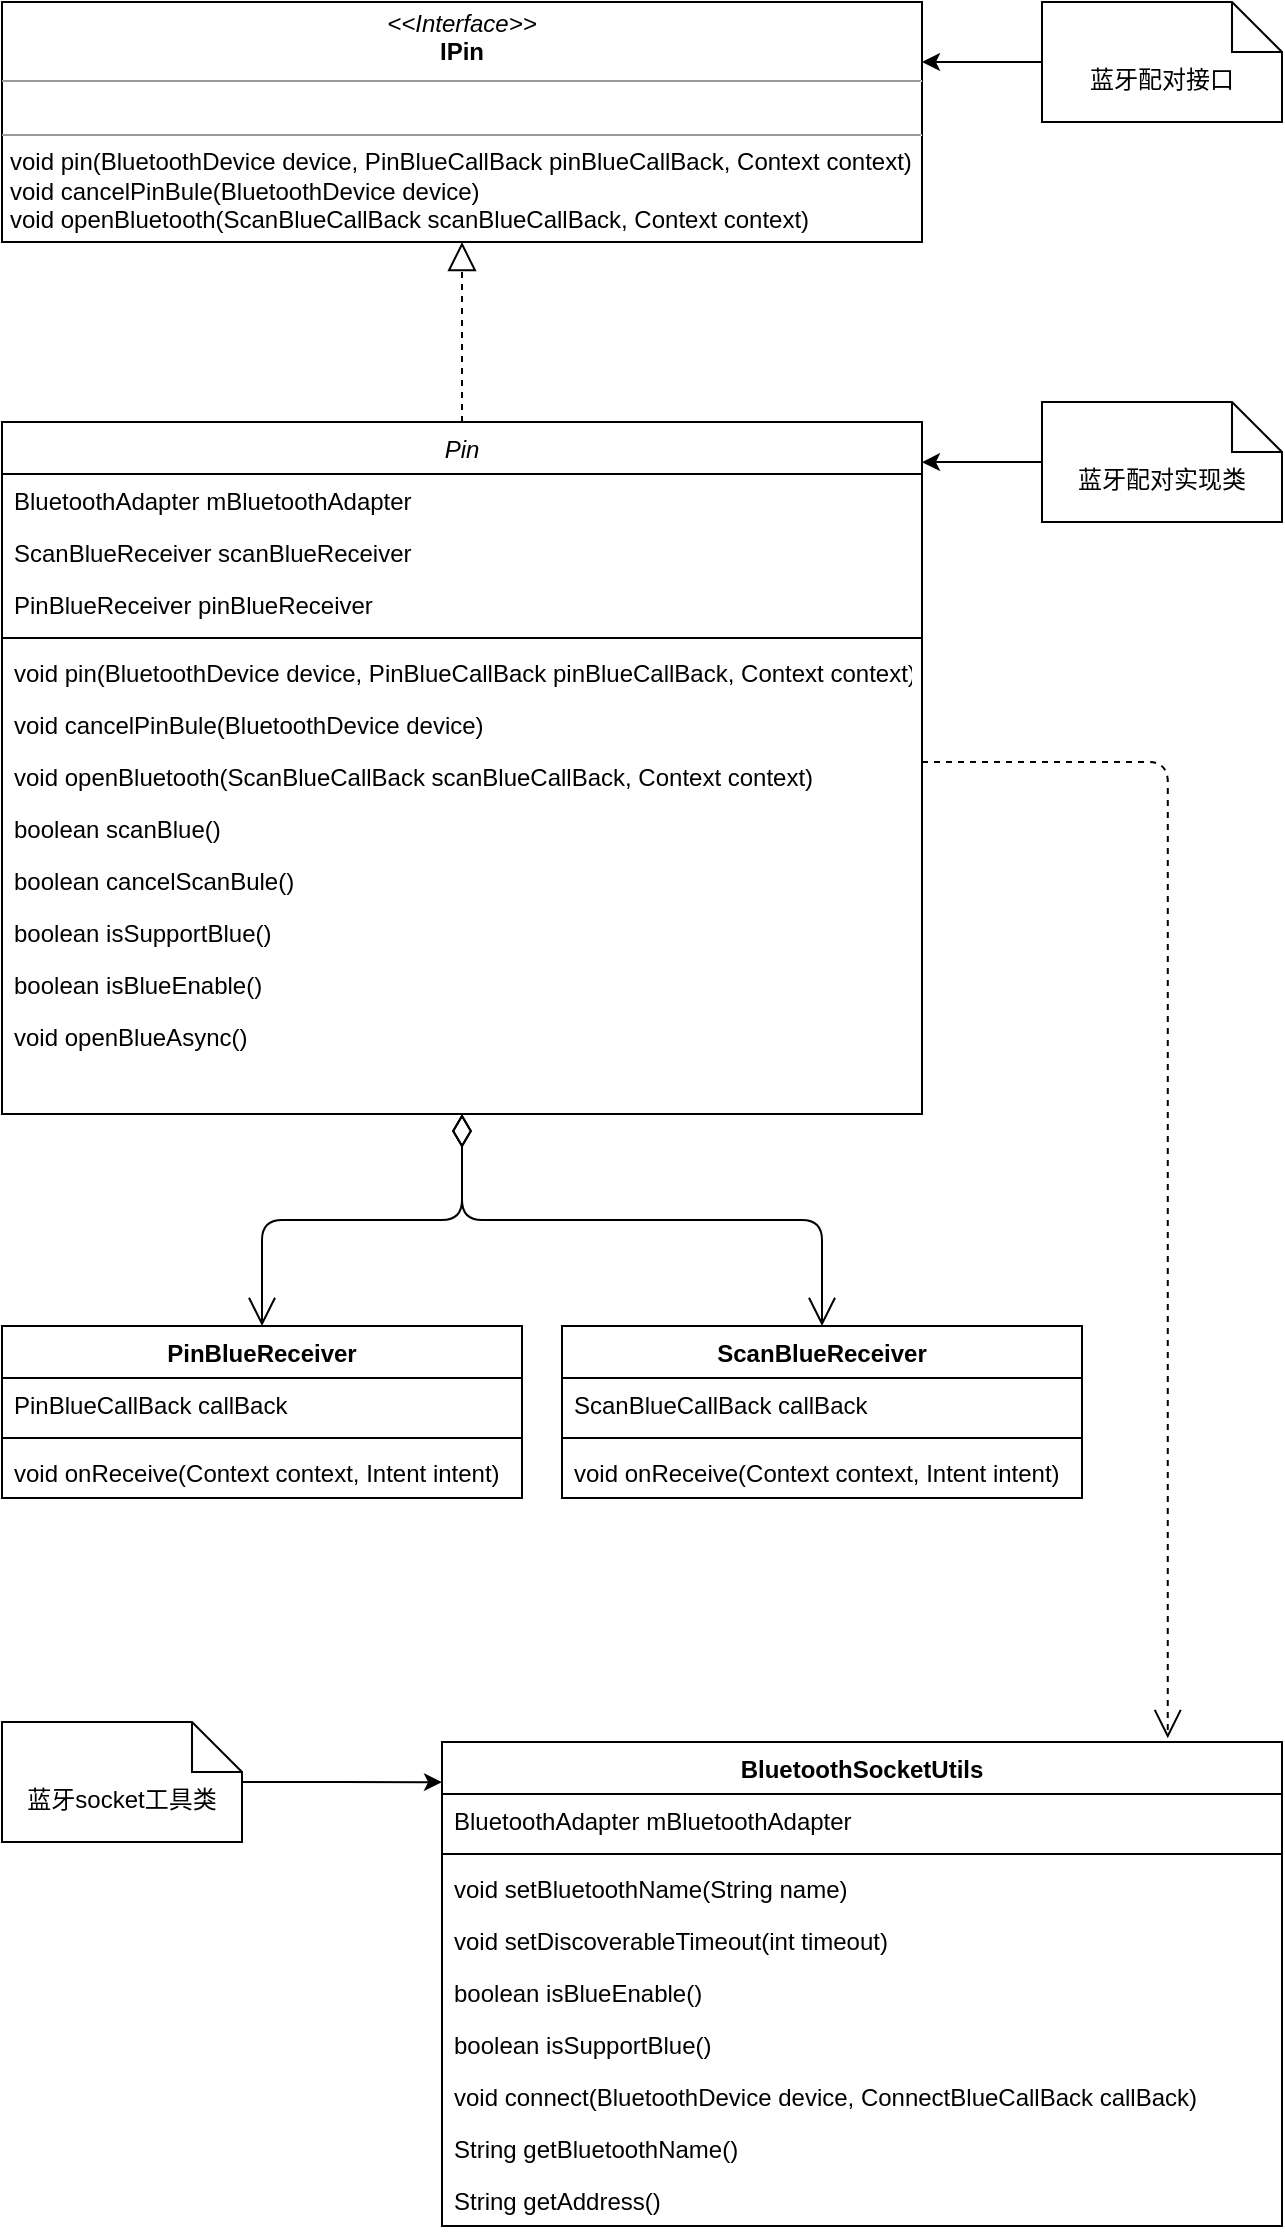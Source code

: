 <mxfile version="13.10.6" type="github">
  <diagram id="0igT6Z8USLS9-a0kmWIc" name="Page-1">
    <mxGraphModel dx="1422" dy="1931" grid="1" gridSize="10" guides="1" tooltips="1" connect="1" arrows="1" fold="1" page="1" pageScale="1" pageWidth="827" pageHeight="1169" math="0" shadow="0">
      <root>
        <mxCell id="0" />
        <mxCell id="1" parent="0" />
        <mxCell id="M-jWcVCXZFEZKFXjyS6u-1" value="Pin" style="swimlane;fontStyle=2;align=center;verticalAlign=top;childLayout=stackLayout;horizontal=1;startSize=26;horizontalStack=0;resizeParent=1;resizeLast=0;collapsible=1;marginBottom=0;rounded=0;shadow=0;strokeWidth=1;" parent="1" vertex="1">
          <mxGeometry x="100" y="-140" width="460" height="346" as="geometry">
            <mxRectangle x="230" y="140" width="160" height="26" as="alternateBounds" />
          </mxGeometry>
        </mxCell>
        <mxCell id="M-jWcVCXZFEZKFXjyS6u-2" value="BluetoothAdapter mBluetoothAdapter" style="text;align=left;verticalAlign=top;spacingLeft=4;spacingRight=4;overflow=hidden;rotatable=0;points=[[0,0.5],[1,0.5]];portConstraint=eastwest;" parent="M-jWcVCXZFEZKFXjyS6u-1" vertex="1">
          <mxGeometry y="26" width="460" height="26" as="geometry" />
        </mxCell>
        <mxCell id="M-jWcVCXZFEZKFXjyS6u-3" value="ScanBlueReceiver scanBlueReceiver" style="text;align=left;verticalAlign=top;spacingLeft=4;spacingRight=4;overflow=hidden;rotatable=0;points=[[0,0.5],[1,0.5]];portConstraint=eastwest;rounded=0;shadow=0;html=0;" parent="M-jWcVCXZFEZKFXjyS6u-1" vertex="1">
          <mxGeometry y="52" width="460" height="26" as="geometry" />
        </mxCell>
        <mxCell id="M-jWcVCXZFEZKFXjyS6u-4" value="PinBlueReceiver pinBlueReceiver" style="text;align=left;verticalAlign=top;spacingLeft=4;spacingRight=4;overflow=hidden;rotatable=0;points=[[0,0.5],[1,0.5]];portConstraint=eastwest;rounded=0;shadow=0;html=0;" parent="M-jWcVCXZFEZKFXjyS6u-1" vertex="1">
          <mxGeometry y="78" width="460" height="26" as="geometry" />
        </mxCell>
        <mxCell id="M-jWcVCXZFEZKFXjyS6u-5" value="" style="line;html=1;strokeWidth=1;align=left;verticalAlign=middle;spacingTop=-1;spacingLeft=3;spacingRight=3;rotatable=0;labelPosition=right;points=[];portConstraint=eastwest;" parent="M-jWcVCXZFEZKFXjyS6u-1" vertex="1">
          <mxGeometry y="104" width="460" height="8" as="geometry" />
        </mxCell>
        <mxCell id="M-jWcVCXZFEZKFXjyS6u-6" value="void pin(BluetoothDevice device, PinBlueCallBack pinBlueCallBack, Context context)" style="text;align=left;verticalAlign=top;spacingLeft=4;spacingRight=4;overflow=hidden;rotatable=0;points=[[0,0.5],[1,0.5]];portConstraint=eastwest;" parent="M-jWcVCXZFEZKFXjyS6u-1" vertex="1">
          <mxGeometry y="112" width="460" height="26" as="geometry" />
        </mxCell>
        <mxCell id="M-jWcVCXZFEZKFXjyS6u-7" value="void cancelPinBule(BluetoothDevice device)" style="text;align=left;verticalAlign=top;spacingLeft=4;spacingRight=4;overflow=hidden;rotatable=0;points=[[0,0.5],[1,0.5]];portConstraint=eastwest;" parent="M-jWcVCXZFEZKFXjyS6u-1" vertex="1">
          <mxGeometry y="138" width="460" height="26" as="geometry" />
        </mxCell>
        <mxCell id="M-jWcVCXZFEZKFXjyS6u-8" value="void openBluetooth(ScanBlueCallBack scanBlueCallBack, Context context)" style="text;align=left;verticalAlign=top;spacingLeft=4;spacingRight=4;overflow=hidden;rotatable=0;points=[[0,0.5],[1,0.5]];portConstraint=eastwest;" parent="M-jWcVCXZFEZKFXjyS6u-1" vertex="1">
          <mxGeometry y="164" width="460" height="26" as="geometry" />
        </mxCell>
        <mxCell id="M-jWcVCXZFEZKFXjyS6u-9" value="boolean scanBlue()" style="text;align=left;verticalAlign=top;spacingLeft=4;spacingRight=4;overflow=hidden;rotatable=0;points=[[0,0.5],[1,0.5]];portConstraint=eastwest;" parent="M-jWcVCXZFEZKFXjyS6u-1" vertex="1">
          <mxGeometry y="190" width="460" height="26" as="geometry" />
        </mxCell>
        <mxCell id="M-jWcVCXZFEZKFXjyS6u-10" value="boolean cancelScanBule()" style="text;align=left;verticalAlign=top;spacingLeft=4;spacingRight=4;overflow=hidden;rotatable=0;points=[[0,0.5],[1,0.5]];portConstraint=eastwest;" parent="M-jWcVCXZFEZKFXjyS6u-1" vertex="1">
          <mxGeometry y="216" width="460" height="26" as="geometry" />
        </mxCell>
        <mxCell id="M-jWcVCXZFEZKFXjyS6u-11" value="boolean isSupportBlue()" style="text;align=left;verticalAlign=top;spacingLeft=4;spacingRight=4;overflow=hidden;rotatable=0;points=[[0,0.5],[1,0.5]];portConstraint=eastwest;" parent="M-jWcVCXZFEZKFXjyS6u-1" vertex="1">
          <mxGeometry y="242" width="460" height="26" as="geometry" />
        </mxCell>
        <mxCell id="M-jWcVCXZFEZKFXjyS6u-12" value="boolean isBlueEnable()" style="text;align=left;verticalAlign=top;spacingLeft=4;spacingRight=4;overflow=hidden;rotatable=0;points=[[0,0.5],[1,0.5]];portConstraint=eastwest;" parent="M-jWcVCXZFEZKFXjyS6u-1" vertex="1">
          <mxGeometry y="268" width="460" height="26" as="geometry" />
        </mxCell>
        <mxCell id="M-jWcVCXZFEZKFXjyS6u-13" value="void openBlueAsync()" style="text;align=left;verticalAlign=top;spacingLeft=4;spacingRight=4;overflow=hidden;rotatable=0;points=[[0,0.5],[1,0.5]];portConstraint=eastwest;" parent="M-jWcVCXZFEZKFXjyS6u-1" vertex="1">
          <mxGeometry y="294" width="460" height="26" as="geometry" />
        </mxCell>
        <mxCell id="M-jWcVCXZFEZKFXjyS6u-14" value="&lt;p style=&quot;margin: 0px ; margin-top: 4px ; text-align: center&quot;&gt;&lt;i&gt;&amp;lt;&amp;lt;Interface&amp;gt;&amp;gt;&lt;/i&gt;&lt;br&gt;&lt;b&gt;IPin&lt;/b&gt;&lt;br&gt;&lt;/p&gt;&lt;hr size=&quot;1&quot;&gt;&lt;p style=&quot;margin: 0px ; margin-left: 4px&quot;&gt;&lt;br&gt;&lt;/p&gt;&lt;hr size=&quot;1&quot;&gt;&lt;p style=&quot;margin: 0px ; margin-left: 4px&quot;&gt;void pin(BluetoothDevice device, PinBlueCallBack pinBlueCallBack, Context context)&lt;br&gt;void cancelPinBule(BluetoothDevice device)&lt;/p&gt;&lt;p style=&quot;margin: 0px ; margin-left: 4px&quot;&gt;void openBluetooth(ScanBlueCallBack scanBlueCallBack, Context context)&lt;br&gt;&lt;/p&gt;" style="verticalAlign=top;align=left;overflow=fill;fontSize=12;fontFamily=Helvetica;html=1;" parent="1" vertex="1">
          <mxGeometry x="100" y="-350" width="460" height="120" as="geometry" />
        </mxCell>
        <mxCell id="M-jWcVCXZFEZKFXjyS6u-15" value="" style="endArrow=block;dashed=1;endFill=0;endSize=12;html=1;" parent="1" source="M-jWcVCXZFEZKFXjyS6u-1" target="M-jWcVCXZFEZKFXjyS6u-14" edge="1">
          <mxGeometry width="160" relative="1" as="geometry">
            <mxPoint x="130" y="-180" as="sourcePoint" />
            <mxPoint x="290" y="-180" as="targetPoint" />
          </mxGeometry>
        </mxCell>
        <mxCell id="M-jWcVCXZFEZKFXjyS6u-16" style="edgeStyle=orthogonalEdgeStyle;rounded=0;orthogonalLoop=1;jettySize=auto;html=1;entryX=1;entryY=0.25;entryDx=0;entryDy=0;" parent="1" source="M-jWcVCXZFEZKFXjyS6u-17" target="M-jWcVCXZFEZKFXjyS6u-14" edge="1">
          <mxGeometry relative="1" as="geometry" />
        </mxCell>
        <mxCell id="M-jWcVCXZFEZKFXjyS6u-17" value="蓝牙配对接口" style="shape=note2;boundedLbl=1;whiteSpace=wrap;html=1;size=25;verticalAlign=top;align=center;" parent="1" vertex="1">
          <mxGeometry x="620" y="-350" width="120" height="60" as="geometry" />
        </mxCell>
        <mxCell id="M-jWcVCXZFEZKFXjyS6u-18" style="edgeStyle=orthogonalEdgeStyle;rounded=0;orthogonalLoop=1;jettySize=auto;html=1;entryX=1;entryY=0.058;entryDx=0;entryDy=0;entryPerimeter=0;" parent="1" source="M-jWcVCXZFEZKFXjyS6u-19" target="M-jWcVCXZFEZKFXjyS6u-1" edge="1">
          <mxGeometry relative="1" as="geometry">
            <mxPoint x="590" y="-117" as="targetPoint" />
          </mxGeometry>
        </mxCell>
        <mxCell id="M-jWcVCXZFEZKFXjyS6u-19" value="蓝牙配对实现类" style="shape=note2;boundedLbl=1;whiteSpace=wrap;html=1;size=25;verticalAlign=top;align=center;" parent="1" vertex="1">
          <mxGeometry x="620" y="-150" width="120" height="60" as="geometry" />
        </mxCell>
        <mxCell id="M-jWcVCXZFEZKFXjyS6u-20" value="ScanBlueReceiver" style="swimlane;fontStyle=1;align=center;verticalAlign=top;childLayout=stackLayout;horizontal=1;startSize=26;horizontalStack=0;resizeParent=1;resizeParentMax=0;resizeLast=0;collapsible=1;marginBottom=0;" parent="1" vertex="1">
          <mxGeometry x="380" y="312" width="260" height="86" as="geometry" />
        </mxCell>
        <mxCell id="M-jWcVCXZFEZKFXjyS6u-21" value="ScanBlueCallBack callBack" style="text;strokeColor=none;fillColor=none;align=left;verticalAlign=top;spacingLeft=4;spacingRight=4;overflow=hidden;rotatable=0;points=[[0,0.5],[1,0.5]];portConstraint=eastwest;" parent="M-jWcVCXZFEZKFXjyS6u-20" vertex="1">
          <mxGeometry y="26" width="260" height="26" as="geometry" />
        </mxCell>
        <mxCell id="M-jWcVCXZFEZKFXjyS6u-22" value="" style="line;strokeWidth=1;fillColor=none;align=left;verticalAlign=middle;spacingTop=-1;spacingLeft=3;spacingRight=3;rotatable=0;labelPosition=right;points=[];portConstraint=eastwest;" parent="M-jWcVCXZFEZKFXjyS6u-20" vertex="1">
          <mxGeometry y="52" width="260" height="8" as="geometry" />
        </mxCell>
        <mxCell id="M-jWcVCXZFEZKFXjyS6u-23" value="void onReceive(Context context, Intent intent)" style="text;strokeColor=none;fillColor=none;align=left;verticalAlign=top;spacingLeft=4;spacingRight=4;overflow=hidden;rotatable=0;points=[[0,0.5],[1,0.5]];portConstraint=eastwest;" parent="M-jWcVCXZFEZKFXjyS6u-20" vertex="1">
          <mxGeometry y="60" width="260" height="26" as="geometry" />
        </mxCell>
        <mxCell id="M-jWcVCXZFEZKFXjyS6u-24" value="PinBlueReceiver" style="swimlane;fontStyle=1;align=center;verticalAlign=top;childLayout=stackLayout;horizontal=1;startSize=26;horizontalStack=0;resizeParent=1;resizeParentMax=0;resizeLast=0;collapsible=1;marginBottom=0;" parent="1" vertex="1">
          <mxGeometry x="100" y="312" width="260" height="86" as="geometry" />
        </mxCell>
        <mxCell id="M-jWcVCXZFEZKFXjyS6u-25" value="PinBlueCallBack callBack" style="text;strokeColor=none;fillColor=none;align=left;verticalAlign=top;spacingLeft=4;spacingRight=4;overflow=hidden;rotatable=0;points=[[0,0.5],[1,0.5]];portConstraint=eastwest;" parent="M-jWcVCXZFEZKFXjyS6u-24" vertex="1">
          <mxGeometry y="26" width="260" height="26" as="geometry" />
        </mxCell>
        <mxCell id="M-jWcVCXZFEZKFXjyS6u-26" value="" style="line;strokeWidth=1;fillColor=none;align=left;verticalAlign=middle;spacingTop=-1;spacingLeft=3;spacingRight=3;rotatable=0;labelPosition=right;points=[];portConstraint=eastwest;" parent="M-jWcVCXZFEZKFXjyS6u-24" vertex="1">
          <mxGeometry y="52" width="260" height="8" as="geometry" />
        </mxCell>
        <mxCell id="M-jWcVCXZFEZKFXjyS6u-27" value="void onReceive(Context context, Intent intent)" style="text;strokeColor=none;fillColor=none;align=left;verticalAlign=top;spacingLeft=4;spacingRight=4;overflow=hidden;rotatable=0;points=[[0,0.5],[1,0.5]];portConstraint=eastwest;" parent="M-jWcVCXZFEZKFXjyS6u-24" vertex="1">
          <mxGeometry y="60" width="260" height="26" as="geometry" />
        </mxCell>
        <mxCell id="M-jWcVCXZFEZKFXjyS6u-28" value="" style="endArrow=open;html=1;endSize=12;startArrow=diamondThin;startSize=14;startFill=0;edgeStyle=orthogonalEdgeStyle;align=left;verticalAlign=bottom;exitX=0.5;exitY=1;exitDx=0;exitDy=0;" parent="1" source="M-jWcVCXZFEZKFXjyS6u-1" target="M-jWcVCXZFEZKFXjyS6u-20" edge="1">
          <mxGeometry x="-1" y="3" relative="1" as="geometry">
            <mxPoint x="250" y="240" as="sourcePoint" />
            <mxPoint x="410" y="240" as="targetPoint" />
          </mxGeometry>
        </mxCell>
        <mxCell id="M-jWcVCXZFEZKFXjyS6u-29" value="" style="endArrow=open;html=1;endSize=12;startArrow=diamondThin;startSize=14;startFill=0;edgeStyle=orthogonalEdgeStyle;align=left;verticalAlign=bottom;" parent="1" source="M-jWcVCXZFEZKFXjyS6u-1" target="M-jWcVCXZFEZKFXjyS6u-24" edge="1">
          <mxGeometry x="-1" y="3" relative="1" as="geometry">
            <mxPoint x="220" y="240" as="sourcePoint" />
            <mxPoint x="420" y="250" as="targetPoint" />
          </mxGeometry>
        </mxCell>
        <mxCell id="say96UhuK-gsWxpFCwGg-1" value="BluetoothSocketUtils" style="swimlane;fontStyle=1;align=center;verticalAlign=top;childLayout=stackLayout;horizontal=1;startSize=26;horizontalStack=0;resizeParent=1;resizeParentMax=0;resizeLast=0;collapsible=1;marginBottom=0;" vertex="1" parent="1">
          <mxGeometry x="320" y="520" width="420" height="242" as="geometry" />
        </mxCell>
        <mxCell id="say96UhuK-gsWxpFCwGg-2" value="BluetoothAdapter mBluetoothAdapter" style="text;strokeColor=none;fillColor=none;align=left;verticalAlign=top;spacingLeft=4;spacingRight=4;overflow=hidden;rotatable=0;points=[[0,0.5],[1,0.5]];portConstraint=eastwest;" vertex="1" parent="say96UhuK-gsWxpFCwGg-1">
          <mxGeometry y="26" width="420" height="26" as="geometry" />
        </mxCell>
        <mxCell id="say96UhuK-gsWxpFCwGg-3" value="" style="line;strokeWidth=1;fillColor=none;align=left;verticalAlign=middle;spacingTop=-1;spacingLeft=3;spacingRight=3;rotatable=0;labelPosition=right;points=[];portConstraint=eastwest;" vertex="1" parent="say96UhuK-gsWxpFCwGg-1">
          <mxGeometry y="52" width="420" height="8" as="geometry" />
        </mxCell>
        <mxCell id="say96UhuK-gsWxpFCwGg-4" value="void setBluetoothName(String name)" style="text;strokeColor=none;fillColor=none;align=left;verticalAlign=top;spacingLeft=4;spacingRight=4;overflow=hidden;rotatable=0;points=[[0,0.5],[1,0.5]];portConstraint=eastwest;" vertex="1" parent="say96UhuK-gsWxpFCwGg-1">
          <mxGeometry y="60" width="420" height="26" as="geometry" />
        </mxCell>
        <mxCell id="say96UhuK-gsWxpFCwGg-5" value="void setDiscoverableTimeout(int timeout)" style="text;strokeColor=none;fillColor=none;align=left;verticalAlign=top;spacingLeft=4;spacingRight=4;overflow=hidden;rotatable=0;points=[[0,0.5],[1,0.5]];portConstraint=eastwest;" vertex="1" parent="say96UhuK-gsWxpFCwGg-1">
          <mxGeometry y="86" width="420" height="26" as="geometry" />
        </mxCell>
        <mxCell id="say96UhuK-gsWxpFCwGg-6" value="boolean isBlueEnable()" style="text;strokeColor=none;fillColor=none;align=left;verticalAlign=top;spacingLeft=4;spacingRight=4;overflow=hidden;rotatable=0;points=[[0,0.5],[1,0.5]];portConstraint=eastwest;" vertex="1" parent="say96UhuK-gsWxpFCwGg-1">
          <mxGeometry y="112" width="420" height="26" as="geometry" />
        </mxCell>
        <mxCell id="say96UhuK-gsWxpFCwGg-7" value="boolean isSupportBlue()" style="text;strokeColor=none;fillColor=none;align=left;verticalAlign=top;spacingLeft=4;spacingRight=4;overflow=hidden;rotatable=0;points=[[0,0.5],[1,0.5]];portConstraint=eastwest;" vertex="1" parent="say96UhuK-gsWxpFCwGg-1">
          <mxGeometry y="138" width="420" height="26" as="geometry" />
        </mxCell>
        <mxCell id="say96UhuK-gsWxpFCwGg-8" value="void connect(BluetoothDevice device, ConnectBlueCallBack callBack)" style="text;strokeColor=none;fillColor=none;align=left;verticalAlign=top;spacingLeft=4;spacingRight=4;overflow=hidden;rotatable=0;points=[[0,0.5],[1,0.5]];portConstraint=eastwest;" vertex="1" parent="say96UhuK-gsWxpFCwGg-1">
          <mxGeometry y="164" width="420" height="26" as="geometry" />
        </mxCell>
        <mxCell id="say96UhuK-gsWxpFCwGg-9" value="String getBluetoothName()" style="text;strokeColor=none;fillColor=none;align=left;verticalAlign=top;spacingLeft=4;spacingRight=4;overflow=hidden;rotatable=0;points=[[0,0.5],[1,0.5]];portConstraint=eastwest;" vertex="1" parent="say96UhuK-gsWxpFCwGg-1">
          <mxGeometry y="190" width="420" height="26" as="geometry" />
        </mxCell>
        <mxCell id="say96UhuK-gsWxpFCwGg-10" value="String getAddress()" style="text;strokeColor=none;fillColor=none;align=left;verticalAlign=top;spacingLeft=4;spacingRight=4;overflow=hidden;rotatable=0;points=[[0,0.5],[1,0.5]];portConstraint=eastwest;" vertex="1" parent="say96UhuK-gsWxpFCwGg-1">
          <mxGeometry y="216" width="420" height="26" as="geometry" />
        </mxCell>
        <mxCell id="say96UhuK-gsWxpFCwGg-11" style="edgeStyle=orthogonalEdgeStyle;rounded=0;orthogonalLoop=1;jettySize=auto;html=1;entryX=0;entryY=0.083;entryDx=0;entryDy=0;entryPerimeter=0;" edge="1" parent="1" source="say96UhuK-gsWxpFCwGg-12" target="say96UhuK-gsWxpFCwGg-1">
          <mxGeometry relative="1" as="geometry" />
        </mxCell>
        <mxCell id="say96UhuK-gsWxpFCwGg-12" value="蓝牙socket工具类" style="shape=note2;boundedLbl=1;whiteSpace=wrap;html=1;size=25;verticalAlign=top;align=center;" vertex="1" parent="1">
          <mxGeometry x="100" y="510" width="120" height="60" as="geometry" />
        </mxCell>
        <mxCell id="say96UhuK-gsWxpFCwGg-14" value="&lt;br&gt;" style="endArrow=open;endSize=12;dashed=1;html=1;entryX=0.864;entryY=-0.008;entryDx=0;entryDy=0;entryPerimeter=0;edgeStyle=orthogonalEdgeStyle;" edge="1" parent="1" target="say96UhuK-gsWxpFCwGg-1">
          <mxGeometry width="160" relative="1" as="geometry">
            <mxPoint x="560" y="30" as="sourcePoint" />
            <mxPoint x="720" y="30" as="targetPoint" />
            <Array as="points">
              <mxPoint x="683" y="30" />
            </Array>
          </mxGeometry>
        </mxCell>
      </root>
    </mxGraphModel>
  </diagram>
</mxfile>

